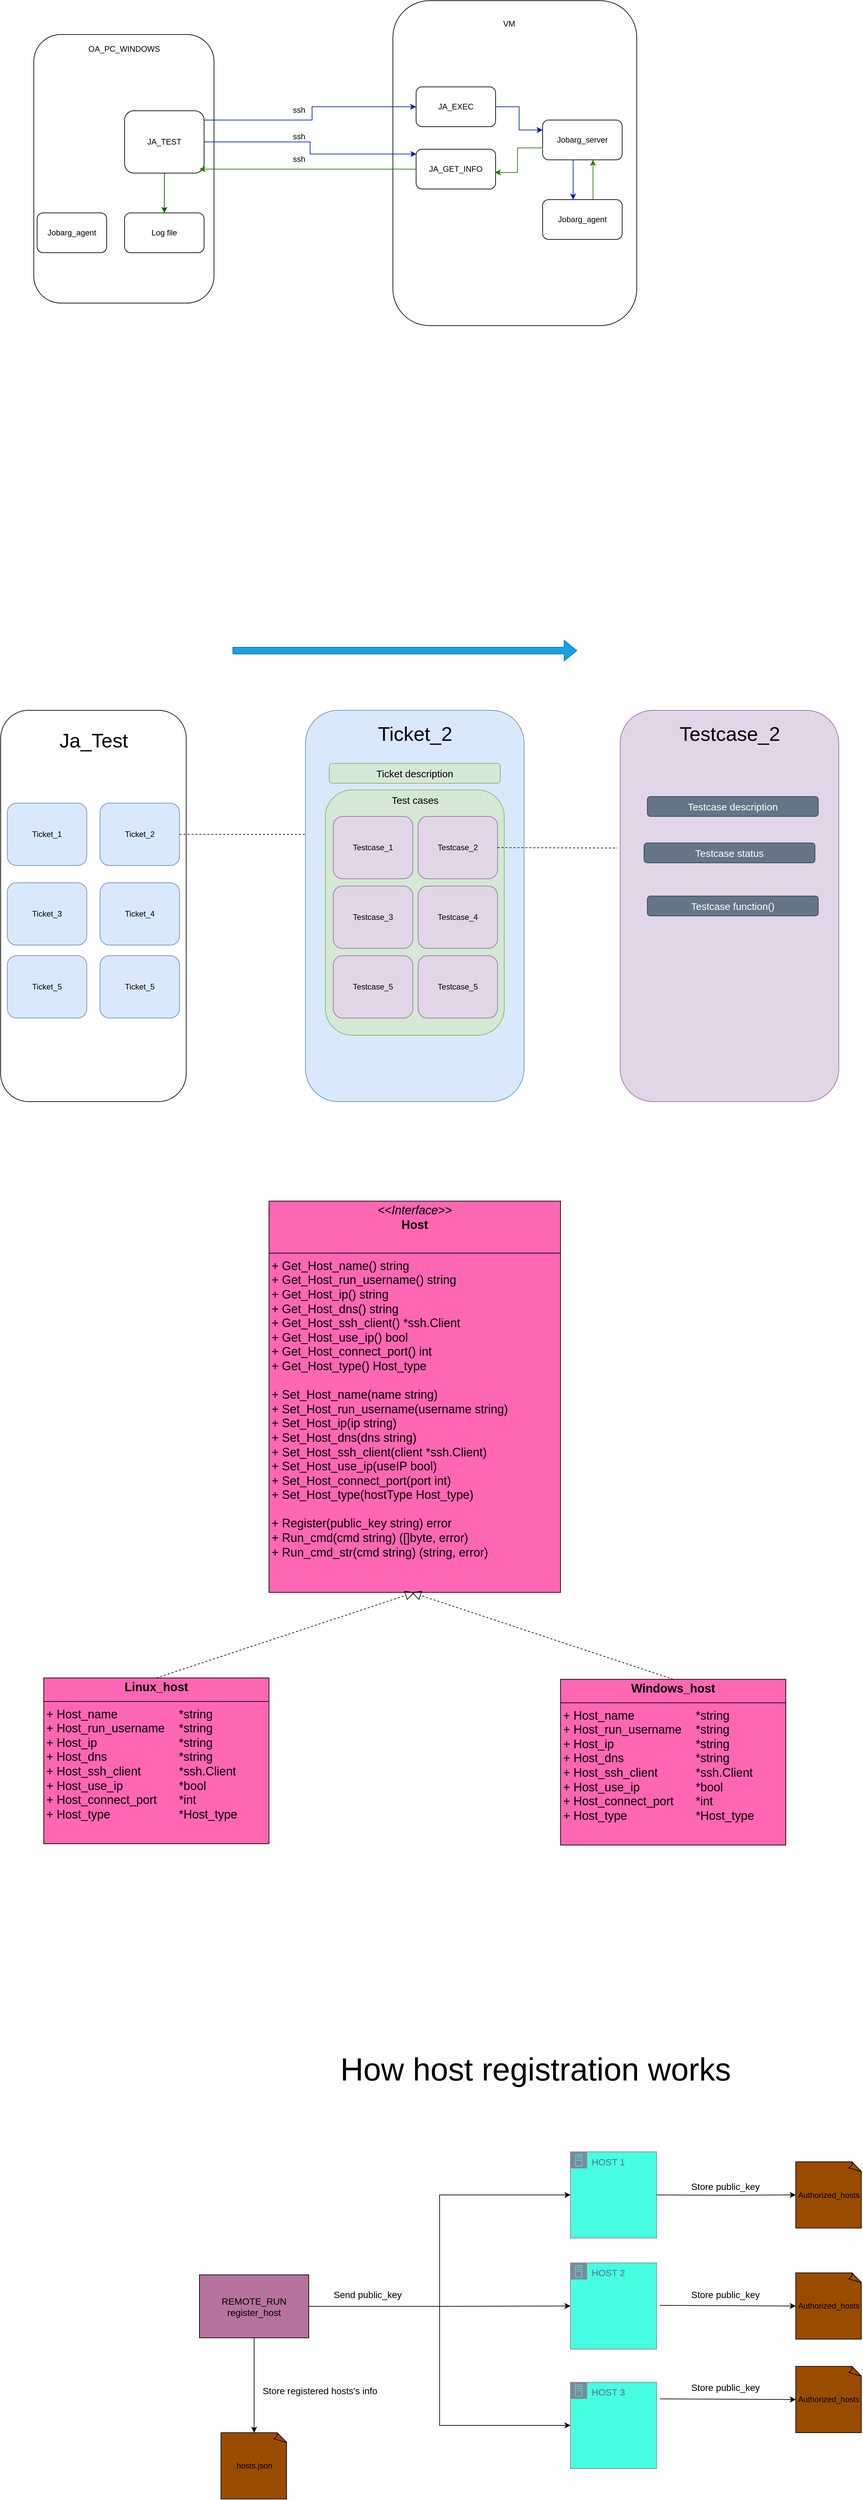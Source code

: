 <mxfile version="26.0.6">
  <diagram name="Page-1" id="TSFPr093VOYMbW9e3bXQ">
    <mxGraphModel dx="2524" dy="794" grid="1" gridSize="10" guides="1" tooltips="1" connect="1" arrows="1" fold="1" page="1" pageScale="1" pageWidth="850" pageHeight="1100" math="0" shadow="0">
      <root>
        <mxCell id="0" />
        <mxCell id="1" parent="0" />
        <mxCell id="kgA7yNPBa3Pwn43wHURS-11" value="&lt;div align=&quot;center&quot;&gt;&lt;br&gt;&lt;/div&gt;" style="rounded=1;whiteSpace=wrap;html=1;fillColor=#dae8fc;strokeColor=#6c8ebf;" parent="1" vertex="1">
          <mxGeometry x="300" y="1100" width="330" height="590" as="geometry" />
        </mxCell>
        <mxCell id="kgA7yNPBa3Pwn43wHURS-24" value="" style="rounded=1;whiteSpace=wrap;html=1;fillColor=#d5e8d4;strokeColor=#82b366;" parent="1" vertex="1">
          <mxGeometry x="330" y="1220" width="270" height="370" as="geometry" />
        </mxCell>
        <mxCell id="4NxBRebtptWnb1yivDOK-6" value="&lt;div align=&quot;center&quot;&gt;&lt;br&gt;&lt;/div&gt;" style="rounded=1;whiteSpace=wrap;html=1;" parent="1" vertex="1">
          <mxGeometry x="432" y="30" width="368" height="490" as="geometry" />
        </mxCell>
        <mxCell id="4NxBRebtptWnb1yivDOK-2" value="&lt;div align=&quot;center&quot;&gt;&lt;br&gt;&lt;/div&gt;" style="rounded=1;whiteSpace=wrap;html=1;" parent="1" vertex="1">
          <mxGeometry x="-110" y="81" width="272" height="405" as="geometry" />
        </mxCell>
        <mxCell id="4NxBRebtptWnb1yivDOK-23" style="edgeStyle=orthogonalEdgeStyle;rounded=0;orthogonalLoop=1;jettySize=auto;html=1;entryX=0;entryY=0.5;entryDx=0;entryDy=0;fillColor=#0050ef;strokeColor=#001DBC;" parent="1" edge="1">
          <mxGeometry relative="1" as="geometry">
            <mxPoint x="147.0" y="225" as="sourcePoint" />
            <mxPoint x="467" y="190" as="targetPoint" />
            <Array as="points">
              <mxPoint x="147" y="210" />
              <mxPoint x="310" y="210" />
              <mxPoint x="310" y="190" />
            </Array>
          </mxGeometry>
        </mxCell>
        <mxCell id="gv77yBCQL1L4U5kqONd3-13" style="edgeStyle=orthogonalEdgeStyle;rounded=0;orthogonalLoop=1;jettySize=auto;html=1;entryX=0.5;entryY=0;entryDx=0;entryDy=0;fillColor=#008a00;strokeColor=#005700;" parent="1" source="4NxBRebtptWnb1yivDOK-1" target="gv77yBCQL1L4U5kqONd3-6" edge="1">
          <mxGeometry relative="1" as="geometry" />
        </mxCell>
        <mxCell id="4NxBRebtptWnb1yivDOK-1" value="JA_TEST" style="rounded=1;whiteSpace=wrap;html=1;" parent="1" vertex="1">
          <mxGeometry x="27" y="196" width="120" height="94" as="geometry" />
        </mxCell>
        <mxCell id="4NxBRebtptWnb1yivDOK-5" value="OA_PC_WINDOWS" style="text;html=1;align=center;verticalAlign=middle;resizable=0;points=[];autosize=1;strokeColor=none;fillColor=none;" parent="1" vertex="1">
          <mxGeometry x="-39" y="88" width="130" height="30" as="geometry" />
        </mxCell>
        <mxCell id="4NxBRebtptWnb1yivDOK-7" value="&lt;div&gt;VM&lt;/div&gt;" style="text;html=1;align=center;verticalAlign=middle;resizable=0;points=[];autosize=1;strokeColor=none;fillColor=none;" parent="1" vertex="1">
          <mxGeometry x="587" y="50" width="40" height="30" as="geometry" />
        </mxCell>
        <mxCell id="gv77yBCQL1L4U5kqONd3-4" style="edgeStyle=orthogonalEdgeStyle;rounded=0;orthogonalLoop=1;jettySize=auto;html=1;fillColor=#0050ef;strokeColor=#001DBC;" parent="1" edge="1">
          <mxGeometry relative="1" as="geometry">
            <mxPoint x="704" y="270" as="sourcePoint" />
            <mxPoint x="704" y="330" as="targetPoint" />
          </mxGeometry>
        </mxCell>
        <mxCell id="4NxBRebtptWnb1yivDOK-9" value="Jobarg_server" style="rounded=1;whiteSpace=wrap;html=1;" parent="1" vertex="1">
          <mxGeometry x="658" y="210" width="120" height="60" as="geometry" />
        </mxCell>
        <mxCell id="4NxBRebtptWnb1yivDOK-12" value="ssh" style="text;html=1;align=center;verticalAlign=middle;resizable=0;points=[];autosize=1;strokeColor=none;fillColor=none;" parent="1" vertex="1">
          <mxGeometry x="270" y="180" width="40" height="30" as="geometry" />
        </mxCell>
        <mxCell id="4NxBRebtptWnb1yivDOK-19" style="edgeStyle=orthogonalEdgeStyle;rounded=0;orthogonalLoop=1;jettySize=auto;html=1;entryX=0;entryY=0.25;entryDx=0;entryDy=0;fillColor=#0050ef;strokeColor=#001DBC;" parent="1" source="4NxBRebtptWnb1yivDOK-13" target="4NxBRebtptWnb1yivDOK-9" edge="1">
          <mxGeometry relative="1" as="geometry" />
        </mxCell>
        <mxCell id="4NxBRebtptWnb1yivDOK-13" value="JA_EXEC" style="rounded=1;whiteSpace=wrap;html=1;" parent="1" vertex="1">
          <mxGeometry x="467" y="160" width="120" height="60" as="geometry" />
        </mxCell>
        <mxCell id="4NxBRebtptWnb1yivDOK-14" value="&lt;div&gt;JA_GET_INFO&lt;/div&gt;" style="rounded=1;whiteSpace=wrap;html=1;" parent="1" vertex="1">
          <mxGeometry x="467" y="254" width="120" height="60" as="geometry" />
        </mxCell>
        <mxCell id="4NxBRebtptWnb1yivDOK-20" style="edgeStyle=orthogonalEdgeStyle;rounded=0;orthogonalLoop=1;jettySize=auto;html=1;entryX=0.99;entryY=0.4;entryDx=0;entryDy=0;entryPerimeter=0;fillColor=#60a917;strokeColor=#2D7600;exitX=0;exitY=0.75;exitDx=0;exitDy=0;" parent="1" source="4NxBRebtptWnb1yivDOK-9" edge="1">
          <mxGeometry relative="1" as="geometry">
            <mxPoint x="650" y="252" as="sourcePoint" />
            <mxPoint x="585.8" y="289.0" as="targetPoint" />
            <Array as="points">
              <mxPoint x="658" y="252" />
              <mxPoint x="620" y="252" />
              <mxPoint x="620" y="289" />
            </Array>
          </mxGeometry>
        </mxCell>
        <mxCell id="gv77yBCQL1L4U5kqONd3-5" style="edgeStyle=orthogonalEdgeStyle;rounded=0;orthogonalLoop=1;jettySize=auto;html=1;fillColor=#60a917;strokeColor=#2D7600;" parent="1" edge="1">
          <mxGeometry relative="1" as="geometry">
            <mxPoint x="734" y="330" as="sourcePoint" />
            <mxPoint x="734" y="270" as="targetPoint" />
          </mxGeometry>
        </mxCell>
        <mxCell id="gv77yBCQL1L4U5kqONd3-1" value="Jobarg_agent" style="rounded=1;whiteSpace=wrap;html=1;" parent="1" vertex="1">
          <mxGeometry x="658" y="330" width="120" height="60" as="geometry" />
        </mxCell>
        <mxCell id="gv77yBCQL1L4U5kqONd3-3" style="edgeStyle=orthogonalEdgeStyle;rounded=0;orthogonalLoop=1;jettySize=auto;html=1;exitX=0.5;exitY=1;exitDx=0;exitDy=0;" parent="1" source="4NxBRebtptWnb1yivDOK-9" target="4NxBRebtptWnb1yivDOK-9" edge="1">
          <mxGeometry relative="1" as="geometry" />
        </mxCell>
        <mxCell id="gv77yBCQL1L4U5kqONd3-6" value="Log file" style="rounded=1;whiteSpace=wrap;html=1;" parent="1" vertex="1">
          <mxGeometry x="27" y="350" width="120" height="60" as="geometry" />
        </mxCell>
        <mxCell id="gv77yBCQL1L4U5kqONd3-9" value="ssh" style="text;html=1;align=center;verticalAlign=middle;resizable=0;points=[];autosize=1;strokeColor=none;fillColor=none;" parent="1" vertex="1">
          <mxGeometry x="270" y="220" width="40" height="30" as="geometry" />
        </mxCell>
        <mxCell id="gv77yBCQL1L4U5kqONd3-10" style="edgeStyle=orthogonalEdgeStyle;rounded=0;orthogonalLoop=1;jettySize=auto;html=1;entryX=0.942;entryY=0.936;entryDx=0;entryDy=0;entryPerimeter=0;fillColor=#60a917;strokeColor=#2D7600;" parent="1" source="4NxBRebtptWnb1yivDOK-14" target="4NxBRebtptWnb1yivDOK-1" edge="1">
          <mxGeometry relative="1" as="geometry" />
        </mxCell>
        <mxCell id="gv77yBCQL1L4U5kqONd3-11" value="ssh" style="text;html=1;align=center;verticalAlign=middle;resizable=0;points=[];autosize=1;strokeColor=none;fillColor=none;" parent="1" vertex="1">
          <mxGeometry x="270" y="254" width="40" height="30" as="geometry" />
        </mxCell>
        <mxCell id="gv77yBCQL1L4U5kqONd3-12" style="edgeStyle=orthogonalEdgeStyle;rounded=0;orthogonalLoop=1;jettySize=auto;html=1;entryX=0.005;entryY=0.12;entryDx=0;entryDy=0;entryPerimeter=0;fillColor=#0050ef;strokeColor=#001DBC;" parent="1" source="4NxBRebtptWnb1yivDOK-1" target="4NxBRebtptWnb1yivDOK-14" edge="1">
          <mxGeometry relative="1" as="geometry" />
        </mxCell>
        <mxCell id="kgA7yNPBa3Pwn43wHURS-1" value="&lt;div align=&quot;center&quot;&gt;&lt;br&gt;&lt;/div&gt;" style="rounded=1;whiteSpace=wrap;html=1;" parent="1" vertex="1">
          <mxGeometry x="-160" y="1100" width="280" height="590" as="geometry" />
        </mxCell>
        <mxCell id="kgA7yNPBa3Pwn43wHURS-2" value="&lt;font style=&quot;font-size: 30px;&quot;&gt;Ja_Test&lt;/font&gt;" style="text;html=1;align=center;verticalAlign=middle;resizable=0;points=[];autosize=1;strokeColor=none;fillColor=none;" parent="1" vertex="1">
          <mxGeometry x="-85" y="1120" width="130" height="50" as="geometry" />
        </mxCell>
        <mxCell id="kgA7yNPBa3Pwn43wHURS-4" value="Ticket_1" style="rounded=1;whiteSpace=wrap;html=1;fillColor=#dae8fc;strokeColor=#6c8ebf;" parent="1" vertex="1">
          <mxGeometry x="-150" y="1240" width="120" height="94" as="geometry" />
        </mxCell>
        <mxCell id="kgA7yNPBa3Pwn43wHURS-5" value="Ticket_2" style="rounded=1;whiteSpace=wrap;html=1;fillColor=#dae8fc;strokeColor=#6c8ebf;" parent="1" vertex="1">
          <mxGeometry x="-10" y="1240" width="120" height="94" as="geometry" />
        </mxCell>
        <mxCell id="kgA7yNPBa3Pwn43wHURS-6" value="Ticket_4" style="rounded=1;whiteSpace=wrap;html=1;fillColor=#dae8fc;strokeColor=#6c8ebf;" parent="1" vertex="1">
          <mxGeometry x="-10" y="1360" width="120" height="94" as="geometry" />
        </mxCell>
        <mxCell id="kgA7yNPBa3Pwn43wHURS-8" value="Ticket_5" style="rounded=1;whiteSpace=wrap;html=1;fillColor=#dae8fc;strokeColor=#6c8ebf;" parent="1" vertex="1">
          <mxGeometry x="-150" y="1470" width="120" height="94" as="geometry" />
        </mxCell>
        <mxCell id="kgA7yNPBa3Pwn43wHURS-9" value="Ticket_5" style="rounded=1;whiteSpace=wrap;html=1;fillColor=#dae8fc;strokeColor=#6c8ebf;" parent="1" vertex="1">
          <mxGeometry x="-10" y="1470" width="120" height="94" as="geometry" />
        </mxCell>
        <mxCell id="kgA7yNPBa3Pwn43wHURS-10" value="Ticket_3" style="rounded=1;whiteSpace=wrap;html=1;fillColor=#dae8fc;strokeColor=#6c8ebf;" parent="1" vertex="1">
          <mxGeometry x="-150" y="1360" width="120" height="94" as="geometry" />
        </mxCell>
        <mxCell id="kgA7yNPBa3Pwn43wHURS-13" value="" style="endArrow=none;html=1;rounded=0;exitX=1;exitY=0.5;exitDx=0;exitDy=0;dashed=1;" parent="1" source="kgA7yNPBa3Pwn43wHURS-5" edge="1">
          <mxGeometry width="50" height="50" relative="1" as="geometry">
            <mxPoint x="140" y="1342.33" as="sourcePoint" />
            <mxPoint x="300" y="1287" as="targetPoint" />
          </mxGeometry>
        </mxCell>
        <mxCell id="kgA7yNPBa3Pwn43wHURS-14" value="&lt;span style=&quot;font-size: 30px;&quot;&gt;Ticket_2&lt;/span&gt;" style="text;html=1;align=center;verticalAlign=middle;resizable=0;points=[];autosize=1;strokeColor=none;fillColor=none;" parent="1" vertex="1">
          <mxGeometry x="395" y="1110" width="140" height="50" as="geometry" />
        </mxCell>
        <mxCell id="kgA7yNPBa3Pwn43wHURS-15" value="Testcase_1" style="rounded=1;whiteSpace=wrap;html=1;fillColor=#e1d5e7;strokeColor=#9673a6;" parent="1" vertex="1">
          <mxGeometry x="342" y="1260" width="120" height="94" as="geometry" />
        </mxCell>
        <mxCell id="kgA7yNPBa3Pwn43wHURS-16" value="Testcase_2" style="rounded=1;whiteSpace=wrap;html=1;fillColor=#e1d5e7;strokeColor=#9673a6;" parent="1" vertex="1">
          <mxGeometry x="470" y="1260" width="120" height="94" as="geometry" />
        </mxCell>
        <mxCell id="kgA7yNPBa3Pwn43wHURS-17" value="Testcase_4" style="rounded=1;whiteSpace=wrap;html=1;fillColor=#e1d5e7;strokeColor=#9673a6;" parent="1" vertex="1">
          <mxGeometry x="470" y="1365" width="120" height="94" as="geometry" />
        </mxCell>
        <mxCell id="kgA7yNPBa3Pwn43wHURS-18" value="Testcase_5" style="rounded=1;whiteSpace=wrap;html=1;fillColor=#e1d5e7;strokeColor=#9673a6;" parent="1" vertex="1">
          <mxGeometry x="342" y="1470" width="120" height="94" as="geometry" />
        </mxCell>
        <mxCell id="kgA7yNPBa3Pwn43wHURS-19" value="Testcase_5" style="rounded=1;whiteSpace=wrap;html=1;fillColor=#e1d5e7;strokeColor=#9673a6;" parent="1" vertex="1">
          <mxGeometry x="470" y="1470" width="120" height="94" as="geometry" />
        </mxCell>
        <mxCell id="kgA7yNPBa3Pwn43wHURS-20" value="Testcase_3" style="rounded=1;whiteSpace=wrap;html=1;fillColor=#e1d5e7;strokeColor=#9673a6;" parent="1" vertex="1">
          <mxGeometry x="342" y="1365" width="120" height="94" as="geometry" />
        </mxCell>
        <mxCell id="kgA7yNPBa3Pwn43wHURS-23" value="&lt;span style=&quot;font-size: 15px; text-wrap: nowrap;&quot;&gt;Ticket description&lt;/span&gt;" style="rounded=1;whiteSpace=wrap;html=1;fillColor=#d5e8d4;strokeColor=#82b366;" parent="1" vertex="1">
          <mxGeometry x="336" y="1180" width="258" height="30" as="geometry" />
        </mxCell>
        <mxCell id="kgA7yNPBa3Pwn43wHURS-25" value="&lt;span style=&quot;font-size: 15px;&quot;&gt;Test cases&lt;/span&gt;" style="text;html=1;align=center;verticalAlign=middle;resizable=0;points=[];autosize=1;strokeColor=none;fillColor=none;" parent="1" vertex="1">
          <mxGeometry x="420" y="1220" width="90" height="30" as="geometry" />
        </mxCell>
        <mxCell id="kgA7yNPBa3Pwn43wHURS-27" value="&lt;div align=&quot;center&quot;&gt;&lt;br&gt;&lt;/div&gt;" style="rounded=1;whiteSpace=wrap;html=1;fillColor=#e1d5e7;strokeColor=#9673a6;" parent="1" vertex="1">
          <mxGeometry x="775" y="1100" width="330" height="590" as="geometry" />
        </mxCell>
        <mxCell id="kgA7yNPBa3Pwn43wHURS-29" value="&lt;span style=&quot;font-size: 30px;&quot;&gt;Testcase_2&lt;/span&gt;" style="text;html=1;align=center;verticalAlign=middle;resizable=0;points=[];autosize=1;strokeColor=none;fillColor=none;" parent="1" vertex="1">
          <mxGeometry x="850" y="1110" width="180" height="50" as="geometry" />
        </mxCell>
        <mxCell id="kgA7yNPBa3Pwn43wHURS-36" value="&lt;span style=&quot;font-size: 15px; text-wrap: nowrap;&quot;&gt;Testcase description&lt;/span&gt;" style="rounded=1;whiteSpace=wrap;html=1;fillColor=#647687;strokeColor=#314354;fontColor=#ffffff;" parent="1" vertex="1">
          <mxGeometry x="816" y="1230" width="258" height="30" as="geometry" />
        </mxCell>
        <mxCell id="kgA7yNPBa3Pwn43wHURS-38" value="" style="endArrow=none;html=1;rounded=0;exitX=1;exitY=0.5;exitDx=0;exitDy=0;dashed=1;entryX=-0.012;entryY=0.352;entryDx=0;entryDy=0;entryPerimeter=0;" parent="1" source="kgA7yNPBa3Pwn43wHURS-16" target="kgA7yNPBa3Pwn43wHURS-27" edge="1">
          <mxGeometry width="50" height="50" relative="1" as="geometry">
            <mxPoint x="580" y="1070" as="sourcePoint" />
            <mxPoint x="770" y="1070" as="targetPoint" />
          </mxGeometry>
        </mxCell>
        <mxCell id="kgA7yNPBa3Pwn43wHURS-43" value="&lt;span style=&quot;font-size: 15px; text-wrap: nowrap;&quot;&gt;Testcase function()&lt;/span&gt;" style="rounded=1;whiteSpace=wrap;html=1;fillColor=#647687;strokeColor=#314354;fontColor=#ffffff;" parent="1" vertex="1">
          <mxGeometry x="816" y="1380" width="258" height="30" as="geometry" />
        </mxCell>
        <mxCell id="kgA7yNPBa3Pwn43wHURS-44" value="" style="shape=flexArrow;endArrow=classic;html=1;rounded=0;fillColor=#1ba1e2;strokeColor=#006EAF;" parent="1" edge="1">
          <mxGeometry width="50" height="50" relative="1" as="geometry">
            <mxPoint x="190" y="1010" as="sourcePoint" />
            <mxPoint x="710" y="1010" as="targetPoint" />
          </mxGeometry>
        </mxCell>
        <mxCell id="EFfEMhPxB99IKdlydbC8-1" value="Jobarg_agent" style="rounded=1;whiteSpace=wrap;html=1;" parent="1" vertex="1">
          <mxGeometry x="-105" y="350" width="105" height="60" as="geometry" />
        </mxCell>
        <mxCell id="6So394KROS4OtmH6vHug-2" value="&lt;p style=&quot;margin: 4px 0px 0px; text-align: center; font-size: 18px;&quot;&gt;&lt;font style=&quot;font-size: 18px;&quot;&gt;&lt;i style=&quot;&quot;&gt;&amp;lt;&amp;lt;Interface&amp;gt;&amp;gt;&lt;/i&gt;&lt;br&gt;&lt;b&gt;Host&lt;/b&gt;&lt;/font&gt;&lt;/p&gt;&lt;p style=&quot;margin: 0px 0px 0px 4px; font-size: 18px;&quot;&gt;&lt;font style=&quot;font-size: 18px;&quot;&gt;&lt;br&gt;&lt;/font&gt;&lt;/p&gt;&lt;hr size=&quot;1&quot; style=&quot;border-style: solid; font-size: 18px;&quot;&gt;&lt;p style=&quot;margin: 0px 0px 0px 4px; font-size: 18px;&quot;&gt;&lt;span style=&quot;background-color: initial;&quot;&gt;+ Get_Host_name() string&lt;/span&gt;&lt;/p&gt;&lt;p style=&quot;margin: 0px 0px 0px 4px; font-size: 18px;&quot;&gt;&lt;font style=&quot;font-size: 18px;&quot;&gt;+ Get_Host_run_username() string&lt;/font&gt;&lt;/p&gt;&lt;p style=&quot;margin: 0px 0px 0px 4px; font-size: 18px;&quot;&gt;&lt;font style=&quot;font-size: 18px;&quot;&gt;+ Get_Host_ip() string&lt;/font&gt;&lt;/p&gt;&lt;p style=&quot;margin: 0px 0px 0px 4px; font-size: 18px;&quot;&gt;&lt;font style=&quot;font-size: 18px;&quot;&gt;+ Get_Host_dns() string&lt;/font&gt;&lt;/p&gt;&lt;p style=&quot;margin: 0px 0px 0px 4px; font-size: 18px;&quot;&gt;&lt;font style=&quot;font-size: 18px;&quot;&gt;+ Get_Host_ssh_client() *ssh.Client&lt;/font&gt;&lt;/p&gt;&lt;p style=&quot;margin: 0px 0px 0px 4px; font-size: 18px;&quot;&gt;&lt;font style=&quot;font-size: 18px;&quot;&gt;+ Get_Host_use_ip() bool&lt;/font&gt;&lt;/p&gt;&lt;p style=&quot;margin: 0px 0px 0px 4px; font-size: 18px;&quot;&gt;&lt;font style=&quot;font-size: 18px;&quot;&gt;+ Get_Host_connect_port() int&lt;/font&gt;&lt;/p&gt;&lt;p style=&quot;margin: 0px 0px 0px 4px; font-size: 18px;&quot;&gt;&lt;font style=&quot;font-size: 18px;&quot;&gt;+ Get_Host_type() Host_type&lt;/font&gt;&lt;/p&gt;&lt;p style=&quot;margin: 0px 0px 0px 4px; font-size: 18px;&quot;&gt;&lt;br&gt;&lt;/p&gt;&lt;p style=&quot;margin: 0px 0px 0px 4px; font-size: 18px;&quot;&gt;&lt;font style=&quot;font-size: 18px;&quot;&gt;+ Set_Host_name(name string)&lt;/font&gt;&lt;/p&gt;&lt;p style=&quot;margin: 0px 0px 0px 4px; font-size: 18px;&quot;&gt;&lt;font style=&quot;font-size: 18px;&quot;&gt;+ Set_Host_run_username(username string)&lt;/font&gt;&lt;/p&gt;&lt;p style=&quot;margin: 0px 0px 0px 4px; font-size: 18px;&quot;&gt;&lt;font style=&quot;font-size: 18px;&quot;&gt;+ Set_Host_ip(ip string)&lt;/font&gt;&lt;/p&gt;&lt;p style=&quot;margin: 0px 0px 0px 4px; font-size: 18px;&quot;&gt;&lt;font style=&quot;font-size: 18px;&quot;&gt;+ Set_Host_dns(dns string)&lt;/font&gt;&lt;/p&gt;&lt;p style=&quot;margin: 0px 0px 0px 4px; font-size: 18px;&quot;&gt;&lt;font style=&quot;font-size: 18px;&quot;&gt;+ Set_Host_ssh_client(client *ssh.Client)&lt;/font&gt;&lt;/p&gt;&lt;p style=&quot;margin: 0px 0px 0px 4px; font-size: 18px;&quot;&gt;&lt;font style=&quot;font-size: 18px;&quot;&gt;+ Set_Host_use_ip(useIP bool)&lt;/font&gt;&lt;/p&gt;&lt;p style=&quot;margin: 0px 0px 0px 4px; font-size: 18px;&quot;&gt;&lt;font style=&quot;font-size: 18px;&quot;&gt;+ Set_Host_connect_port(port int)&lt;/font&gt;&lt;/p&gt;&lt;p style=&quot;margin: 0px 0px 0px 4px; font-size: 18px;&quot;&gt;&lt;font style=&quot;font-size: 18px;&quot;&gt;+ Set_Host_type(hostType Host_type)&lt;/font&gt;&lt;/p&gt;&lt;p style=&quot;margin: 0px 0px 0px 4px; font-size: 18px;&quot;&gt;&lt;br&gt;&lt;/p&gt;&lt;p style=&quot;margin: 0px 0px 0px 4px; font-size: 18px;&quot;&gt;&lt;font style=&quot;font-size: 18px;&quot;&gt;+ Register(public_key string) error&amp;nbsp; &amp;nbsp; &amp;nbsp; &amp;nbsp;&lt;/font&gt;&lt;/p&gt;&lt;p style=&quot;margin: 0px 0px 0px 4px; font-size: 18px;&quot;&gt;&lt;font style=&quot;font-size: 18px;&quot;&gt;+ Run_cmd(cmd string) ([]byte, error)&amp;nbsp; &amp;nbsp; &amp;nbsp;&lt;/font&gt;&lt;/p&gt;&lt;p style=&quot;margin: 0px 0px 0px 4px; font-size: 18px;&quot;&gt;&lt;font style=&quot;font-size: 18px;&quot;&gt;+ Run_cmd_str(cmd string) (string, error)&lt;/font&gt;&lt;/p&gt;" style="verticalAlign=top;align=left;overflow=fill;html=1;whiteSpace=wrap;fillColor=#FF66B3;" parent="1" vertex="1">
          <mxGeometry x="245" y="1840" width="440" height="590" as="geometry" />
        </mxCell>
        <mxCell id="6So394KROS4OtmH6vHug-4" value="&lt;p style=&quot;margin: 4px 0px 0px; text-align: center; font-size: 18px;&quot;&gt;&lt;b&gt;Linux_host&lt;/b&gt;&lt;/p&gt;&lt;hr size=&quot;1&quot; style=&quot;border-style: solid; font-size: 18px;&quot;&gt;&lt;p style=&quot;margin: 0px 0px 0px 4px;&quot;&gt;&lt;span style=&quot;font-size: 18px;&quot;&gt;+ Host_name&amp;nbsp; &amp;nbsp; &amp;nbsp; &amp;nbsp; &amp;nbsp;&lt;span style=&quot;white-space:pre&quot;&gt;&#x9;&lt;span style=&quot;white-space: pre;&quot;&gt;&#x9;&lt;/span&gt;&lt;/span&gt;*string&lt;/span&gt;&lt;/p&gt;&lt;p style=&quot;margin: 0px 0px 0px 4px;&quot;&gt;&lt;span style=&quot;font-size: 18px;&quot;&gt;+ Host_run_username &lt;span style=&quot;white-space:pre&quot;&gt;&#x9;&lt;/span&gt;*string&amp;nbsp; &amp;nbsp; &amp;nbsp;&lt;/span&gt;&lt;/p&gt;&lt;p style=&quot;margin: 0px 0px 0px 4px;&quot;&gt;&lt;span style=&quot;font-size: 18px;&quot;&gt;+ Host_ip &lt;span style=&quot;white-space:pre&quot;&gt;&#x9;&lt;/span&gt;&amp;nbsp; &lt;span style=&quot;white-space:pre&quot;&gt;&#x9;&#x9;&lt;/span&gt;*string&lt;/span&gt;&lt;/p&gt;&lt;p style=&quot;margin: 0px 0px 0px 4px;&quot;&gt;&lt;span style=&quot;font-size: 18px;&quot;&gt;+ Host_dns&amp;nbsp; &amp;nbsp; &amp;nbsp; &amp;nbsp; &amp;nbsp; &lt;span style=&quot;white-space:pre&quot;&gt;&#x9;&lt;span style=&quot;white-space: pre;&quot;&gt;&#x9;&lt;/span&gt;&lt;/span&gt;*string&amp;nbsp; &amp;nbsp; &amp;nbsp;&lt;/span&gt;&lt;/p&gt;&lt;p style=&quot;margin: 0px 0px 0px 4px;&quot;&gt;&lt;span style=&quot;font-size: 18px;&quot;&gt;+ Host_ssh_client&amp;nbsp; &amp;nbsp;&lt;span style=&quot;white-space:pre&quot;&gt;&#x9;&lt;/span&gt;*ssh.Client&lt;/span&gt;&lt;/p&gt;&lt;p style=&quot;margin: 0px 0px 0px 4px;&quot;&gt;&lt;span style=&quot;font-size: 18px;&quot;&gt;+ Host_use_ip&amp;nbsp; &amp;nbsp; &amp;nbsp; &amp;nbsp;&lt;span style=&quot;white-space:pre&quot;&gt;&#x9;&lt;span style=&quot;white-space: pre;&quot;&gt;&#x9;&lt;/span&gt;&lt;/span&gt;*bool&lt;/span&gt;&lt;/p&gt;&lt;p style=&quot;margin: 0px 0px 0px 4px;&quot;&gt;&lt;span style=&quot;font-size: 18px;&quot;&gt;+ Host_connect_port &lt;span style=&quot;white-space:pre&quot;&gt;&#x9;&lt;/span&gt;*int&amp;nbsp; &amp;nbsp; &amp;nbsp; &amp;nbsp;&amp;nbsp;&lt;/span&gt;&lt;/p&gt;&lt;p style=&quot;margin: 0px 0px 0px 4px;&quot;&gt;&lt;span style=&quot;font-size: 18px;&quot;&gt;&lt;span style=&quot;background-color: initial;&quot;&gt;+ Host_type&amp;nbsp; &amp;nbsp; &amp;nbsp; &amp;nbsp; &amp;nbsp;&lt;/span&gt;&lt;span style=&quot;background-color: initial; white-space: pre;&quot;&gt;&#x9;&lt;span style=&quot;white-space: pre;&quot;&gt;&#x9;&lt;/span&gt;&lt;/span&gt;&lt;span style=&quot;background-color: initial;&quot;&gt;*Host_type&amp;nbsp;&lt;/span&gt;&lt;/span&gt;&lt;span style=&quot;font-size: 18px; background-color: initial;&quot;&gt;&amp;nbsp;&lt;/span&gt;&lt;/p&gt;&lt;p style=&quot;margin: 0px 0px 0px 4px; font-size: 18px;&quot;&gt;&lt;br&gt;&lt;/p&gt;" style="verticalAlign=top;align=left;overflow=fill;html=1;whiteSpace=wrap;fillColor=#FF66B3;" parent="1" vertex="1">
          <mxGeometry x="-95" y="2559" width="340" height="250" as="geometry" />
        </mxCell>
        <mxCell id="6So394KROS4OtmH6vHug-5" value="&lt;p style=&quot;margin: 4px 0px 0px; text-align: center; font-size: 18px;&quot;&gt;&lt;b&gt;Windows_host&lt;/b&gt;&lt;/p&gt;&lt;hr size=&quot;1&quot; style=&quot;border-style: solid; font-size: 18px;&quot;&gt;&lt;p style=&quot;margin: 0px 0px 0px 4px;&quot;&gt;&lt;span style=&quot;font-size: 18px;&quot;&gt;+ Host_name&amp;nbsp; &amp;nbsp; &amp;nbsp; &amp;nbsp; &amp;nbsp;&lt;span style=&quot;white-space:pre&quot;&gt;&#x9;&lt;span style=&quot;white-space: pre;&quot;&gt;&#x9;&lt;/span&gt;&lt;/span&gt;*string&lt;/span&gt;&lt;/p&gt;&lt;p style=&quot;margin: 0px 0px 0px 4px;&quot;&gt;&lt;span style=&quot;font-size: 18px;&quot;&gt;+ Host_run_username &lt;span style=&quot;white-space:pre&quot;&gt;&#x9;&lt;/span&gt;*string&amp;nbsp; &amp;nbsp; &amp;nbsp;&lt;/span&gt;&lt;/p&gt;&lt;p style=&quot;margin: 0px 0px 0px 4px;&quot;&gt;&lt;span style=&quot;font-size: 18px;&quot;&gt;+ Host_ip &lt;span style=&quot;white-space:pre&quot;&gt;&#x9;&lt;/span&gt;&amp;nbsp; &lt;span style=&quot;white-space:pre&quot;&gt;&#x9;&#x9;&lt;/span&gt;*string&lt;/span&gt;&lt;/p&gt;&lt;p style=&quot;margin: 0px 0px 0px 4px;&quot;&gt;&lt;span style=&quot;font-size: 18px;&quot;&gt;+ Host_dns&amp;nbsp; &amp;nbsp; &amp;nbsp; &amp;nbsp; &amp;nbsp; &lt;span style=&quot;white-space:pre&quot;&gt;&#x9;&lt;span style=&quot;white-space: pre;&quot;&gt;&#x9;&lt;/span&gt;&lt;/span&gt;*string&amp;nbsp; &amp;nbsp; &amp;nbsp;&lt;/span&gt;&lt;/p&gt;&lt;p style=&quot;margin: 0px 0px 0px 4px;&quot;&gt;&lt;span style=&quot;font-size: 18px;&quot;&gt;+ Host_ssh_client&amp;nbsp; &amp;nbsp;&lt;span style=&quot;white-space:pre&quot;&gt;&#x9;&lt;/span&gt;*ssh.Client&lt;/span&gt;&lt;/p&gt;&lt;p style=&quot;margin: 0px 0px 0px 4px;&quot;&gt;&lt;span style=&quot;font-size: 18px;&quot;&gt;+ Host_use_ip&amp;nbsp; &amp;nbsp; &amp;nbsp; &amp;nbsp;&lt;span style=&quot;white-space:pre&quot;&gt;&#x9;&lt;span style=&quot;white-space: pre;&quot;&gt;&#x9;&lt;/span&gt;&lt;/span&gt;*bool&lt;/span&gt;&lt;/p&gt;&lt;p style=&quot;margin: 0px 0px 0px 4px;&quot;&gt;&lt;span style=&quot;font-size: 18px;&quot;&gt;+ Host_connect_port &lt;span style=&quot;white-space:pre&quot;&gt;&#x9;&lt;/span&gt;*int&amp;nbsp; &amp;nbsp; &amp;nbsp; &amp;nbsp;&amp;nbsp;&lt;/span&gt;&lt;/p&gt;&lt;p style=&quot;margin: 0px 0px 0px 4px;&quot;&gt;&lt;span style=&quot;font-size: 18px;&quot;&gt;&lt;span style=&quot;background-color: initial;&quot;&gt;+ Host_type&amp;nbsp; &amp;nbsp; &amp;nbsp; &amp;nbsp; &amp;nbsp;&lt;/span&gt;&lt;span style=&quot;background-color: initial; white-space: pre;&quot;&gt;&#x9;&lt;span style=&quot;white-space: pre;&quot;&gt;&#x9;&lt;/span&gt;&lt;/span&gt;&lt;span style=&quot;background-color: initial;&quot;&gt;*Host_type&amp;nbsp;&lt;/span&gt;&lt;/span&gt;&lt;span style=&quot;font-size: 18px; background-color: initial;&quot;&gt;&amp;nbsp;&lt;/span&gt;&lt;/p&gt;&lt;p style=&quot;margin: 0px 0px 0px 4px; font-size: 18px;&quot;&gt;&lt;br&gt;&lt;/p&gt;" style="verticalAlign=top;align=left;overflow=fill;html=1;whiteSpace=wrap;fillColor=#FF66B3;" parent="1" vertex="1">
          <mxGeometry x="685" y="2561" width="340" height="250" as="geometry" />
        </mxCell>
        <mxCell id="6So394KROS4OtmH6vHug-7" value="" style="endArrow=block;dashed=1;endFill=0;endSize=12;html=1;rounded=0;exitX=0.5;exitY=0;exitDx=0;exitDy=0;entryX=0.5;entryY=1;entryDx=0;entryDy=0;" parent="1" source="6So394KROS4OtmH6vHug-4" target="6So394KROS4OtmH6vHug-2" edge="1">
          <mxGeometry width="160" relative="1" as="geometry">
            <mxPoint x="290" y="2740" as="sourcePoint" />
            <mxPoint x="450" y="2740" as="targetPoint" />
          </mxGeometry>
        </mxCell>
        <mxCell id="6So394KROS4OtmH6vHug-8" value="" style="endArrow=block;dashed=1;endFill=0;endSize=12;html=1;rounded=0;exitX=0.5;exitY=0;exitDx=0;exitDy=0;" parent="1" source="6So394KROS4OtmH6vHug-5" edge="1">
          <mxGeometry width="160" relative="1" as="geometry">
            <mxPoint x="260" y="2700" as="sourcePoint" />
            <mxPoint x="460" y="2430" as="targetPoint" />
          </mxGeometry>
        </mxCell>
        <mxCell id="6So394KROS4OtmH6vHug-9" value="&lt;font style=&quot;font-size: 48px;&quot;&gt;How host registration works&lt;/font&gt;&lt;div&gt;&lt;br&gt;&lt;/div&gt;" style="text;html=1;align=center;verticalAlign=middle;whiteSpace=wrap;rounded=0;" parent="1" vertex="1">
          <mxGeometry x="305" y="3121" width="685" height="70" as="geometry" />
        </mxCell>
        <mxCell id="6So394KROS4OtmH6vHug-33" style="edgeStyle=orthogonalEdgeStyle;rounded=0;orthogonalLoop=1;jettySize=auto;html=1;" parent="1" source="6So394KROS4OtmH6vHug-10" target="6So394KROS4OtmH6vHug-32" edge="1">
          <mxGeometry relative="1" as="geometry" />
        </mxCell>
        <mxCell id="6So394KROS4OtmH6vHug-38" style="edgeStyle=orthogonalEdgeStyle;rounded=0;orthogonalLoop=1;jettySize=auto;html=1;entryX=0;entryY=0.5;entryDx=0;entryDy=0;" parent="1" source="6So394KROS4OtmH6vHug-10" target="6So394KROS4OtmH6vHug-36" edge="1">
          <mxGeometry relative="1" as="geometry" />
        </mxCell>
        <mxCell id="6So394KROS4OtmH6vHug-39" style="edgeStyle=orthogonalEdgeStyle;rounded=0;orthogonalLoop=1;jettySize=auto;html=1;entryX=0;entryY=0.5;entryDx=0;entryDy=0;" parent="1" source="6So394KROS4OtmH6vHug-10" target="6So394KROS4OtmH6vHug-35" edge="1">
          <mxGeometry relative="1" as="geometry" />
        </mxCell>
        <mxCell id="6So394KROS4OtmH6vHug-40" style="edgeStyle=orthogonalEdgeStyle;rounded=0;orthogonalLoop=1;jettySize=auto;html=1;entryX=0;entryY=0.5;entryDx=0;entryDy=0;" parent="1" source="6So394KROS4OtmH6vHug-10" target="6So394KROS4OtmH6vHug-37" edge="1">
          <mxGeometry relative="1" as="geometry" />
        </mxCell>
        <mxCell id="6So394KROS4OtmH6vHug-10" value="&lt;font style=&quot;font-size: 14px;&quot;&gt;REMOTE_RUN register_host&lt;/font&gt;" style="rounded=0;whiteSpace=wrap;html=1;fillColor=#B5739D;" parent="1" vertex="1">
          <mxGeometry x="140" y="3459" width="165" height="95" as="geometry" />
        </mxCell>
        <mxCell id="6So394KROS4OtmH6vHug-14" value="Authorized_hosts" style="whiteSpace=wrap;html=1;shape=mxgraph.basic.document;fillColor=#994C00;" parent="1" vertex="1">
          <mxGeometry x="1040" y="3288.5" width="100" height="100" as="geometry" />
        </mxCell>
        <mxCell id="6So394KROS4OtmH6vHug-22" style="edgeStyle=orthogonalEdgeStyle;rounded=0;orthogonalLoop=1;jettySize=auto;html=1;" parent="1" target="6So394KROS4OtmH6vHug-19" edge="1">
          <mxGeometry relative="1" as="geometry">
            <mxPoint x="835" y="3646" as="sourcePoint" />
          </mxGeometry>
        </mxCell>
        <mxCell id="6So394KROS4OtmH6vHug-18" value="Authorized_hosts" style="whiteSpace=wrap;html=1;shape=mxgraph.basic.document;fillColor=#994C00;" parent="1" vertex="1">
          <mxGeometry x="1040" y="3456" width="100" height="100" as="geometry" />
        </mxCell>
        <mxCell id="6So394KROS4OtmH6vHug-19" value="Authorized_hosts" style="whiteSpace=wrap;html=1;shape=mxgraph.basic.document;fillColor=#994C00;" parent="1" vertex="1">
          <mxGeometry x="1040" y="3597" width="100" height="100" as="geometry" />
        </mxCell>
        <mxCell id="6So394KROS4OtmH6vHug-20" style="edgeStyle=orthogonalEdgeStyle;rounded=0;orthogonalLoop=1;jettySize=auto;html=1;entryX=0;entryY=0.5;entryDx=0;entryDy=0;entryPerimeter=0;" parent="1" target="6So394KROS4OtmH6vHug-14" edge="1">
          <mxGeometry relative="1" as="geometry">
            <mxPoint x="830" y="3338.5" as="sourcePoint" />
          </mxGeometry>
        </mxCell>
        <mxCell id="6So394KROS4OtmH6vHug-21" style="edgeStyle=orthogonalEdgeStyle;rounded=0;orthogonalLoop=1;jettySize=auto;html=1;entryX=0;entryY=0.5;entryDx=0;entryDy=0;entryPerimeter=0;" parent="1" target="6So394KROS4OtmH6vHug-18" edge="1">
          <mxGeometry relative="1" as="geometry">
            <mxPoint x="835" y="3505.0" as="sourcePoint" />
          </mxGeometry>
        </mxCell>
        <mxCell id="6So394KROS4OtmH6vHug-26" value="&lt;font style=&quot;font-size: 14px;&quot;&gt;Send public_key&lt;/font&gt;" style="text;html=1;align=center;verticalAlign=middle;whiteSpace=wrap;rounded=0;" parent="1" vertex="1">
          <mxGeometry x="330" y="3451" width="128" height="75" as="geometry" />
        </mxCell>
        <mxCell id="6So394KROS4OtmH6vHug-28" value="&lt;font style=&quot;font-size: 14px;&quot;&gt;Store public_key&lt;/font&gt;" style="text;html=1;align=center;verticalAlign=middle;whiteSpace=wrap;rounded=0;" parent="1" vertex="1">
          <mxGeometry x="870" y="3288.5" width="128" height="75" as="geometry" />
        </mxCell>
        <mxCell id="6So394KROS4OtmH6vHug-29" value="&lt;font style=&quot;font-size: 14px;&quot;&gt;Store public_key&lt;/font&gt;" style="text;html=1;align=center;verticalAlign=middle;whiteSpace=wrap;rounded=0;" parent="1" vertex="1">
          <mxGeometry x="870" y="3451" width="128" height="75" as="geometry" />
        </mxCell>
        <mxCell id="6So394KROS4OtmH6vHug-31" value="&lt;font style=&quot;font-size: 14px;&quot;&gt;Store public_key&lt;/font&gt;" style="text;html=1;align=center;verticalAlign=middle;whiteSpace=wrap;rounded=0;" parent="1" vertex="1">
          <mxGeometry x="870" y="3591" width="128" height="75" as="geometry" />
        </mxCell>
        <mxCell id="6So394KROS4OtmH6vHug-32" value="hosts.json" style="whiteSpace=wrap;html=1;shape=mxgraph.basic.document;fillColor=#994C00;" parent="1" vertex="1">
          <mxGeometry x="172.5" y="3697" width="100" height="100" as="geometry" />
        </mxCell>
        <mxCell id="6So394KROS4OtmH6vHug-34" value="&lt;span style=&quot;font-size: 14px;&quot;&gt;Store registered hosts&#39;s info&lt;/span&gt;" style="text;html=1;align=center;verticalAlign=middle;whiteSpace=wrap;rounded=0;" parent="1" vertex="1">
          <mxGeometry x="224" y="3597" width="196" height="73" as="geometry" />
        </mxCell>
        <mxCell id="6So394KROS4OtmH6vHug-35" value="&lt;font style=&quot;font-size: 14px;&quot;&gt;HOST 1&lt;/font&gt;" style="points=[[0,0],[0.25,0],[0.5,0],[0.75,0],[1,0],[1,0.25],[1,0.5],[1,0.75],[1,1],[0.75,1],[0.5,1],[0.25,1],[0,1],[0,0.75],[0,0.5],[0,0.25]];outlineConnect=0;gradientColor=none;html=1;whiteSpace=wrap;fontSize=12;fontStyle=0;container=1;pointerEvents=0;collapsible=0;recursiveResize=0;shape=mxgraph.aws4.group;grIcon=mxgraph.aws4.group_on_premise;strokeColor=#7D8998;fillColor=#47FFE0;verticalAlign=top;align=left;spacingLeft=30;fontColor=#5A6C86;dashed=0;" parent="1" vertex="1">
          <mxGeometry x="700" y="3273.5" width="130" height="130" as="geometry" />
        </mxCell>
        <mxCell id="6So394KROS4OtmH6vHug-36" value="&lt;font style=&quot;font-size: 14px;&quot;&gt;HOST 2&lt;/font&gt;" style="points=[[0,0],[0.25,0],[0.5,0],[0.75,0],[1,0],[1,0.25],[1,0.5],[1,0.75],[1,1],[0.75,1],[0.5,1],[0.25,1],[0,1],[0,0.75],[0,0.5],[0,0.25]];outlineConnect=0;gradientColor=none;html=1;whiteSpace=wrap;fontSize=12;fontStyle=0;container=1;pointerEvents=0;collapsible=0;recursiveResize=0;shape=mxgraph.aws4.group;grIcon=mxgraph.aws4.group_on_premise;strokeColor=#7D8998;fillColor=#47FFE0;verticalAlign=top;align=left;spacingLeft=30;fontColor=#5A6C86;dashed=0;" parent="1" vertex="1">
          <mxGeometry x="700" y="3441" width="130" height="130" as="geometry" />
        </mxCell>
        <mxCell id="6So394KROS4OtmH6vHug-37" value="&lt;font style=&quot;font-size: 14px;&quot;&gt;HOST 3&lt;/font&gt;" style="points=[[0,0],[0.25,0],[0.5,0],[0.75,0],[1,0],[1,0.25],[1,0.5],[1,0.75],[1,1],[0.75,1],[0.5,1],[0.25,1],[0,1],[0,0.75],[0,0.5],[0,0.25]];outlineConnect=0;gradientColor=none;html=1;whiteSpace=wrap;fontSize=12;fontStyle=0;container=1;pointerEvents=0;collapsible=0;recursiveResize=0;shape=mxgraph.aws4.group;grIcon=mxgraph.aws4.group_on_premise;strokeColor=#7D8998;fillColor=#47FFE0;verticalAlign=top;align=left;spacingLeft=30;fontColor=#5A6C86;dashed=0;" parent="1" vertex="1">
          <mxGeometry x="700" y="3621" width="130" height="130" as="geometry" />
        </mxCell>
        <mxCell id="wPXMVKYO-N_IqByuDJhQ-1" value="&lt;span style=&quot;font-size: 15px; text-wrap: nowrap;&quot;&gt;Testcase status&lt;/span&gt;" style="rounded=1;whiteSpace=wrap;html=1;fillColor=#647687;strokeColor=#314354;fontColor=#ffffff;" vertex="1" parent="1">
          <mxGeometry x="811" y="1300" width="258" height="30" as="geometry" />
        </mxCell>
      </root>
    </mxGraphModel>
  </diagram>
</mxfile>
